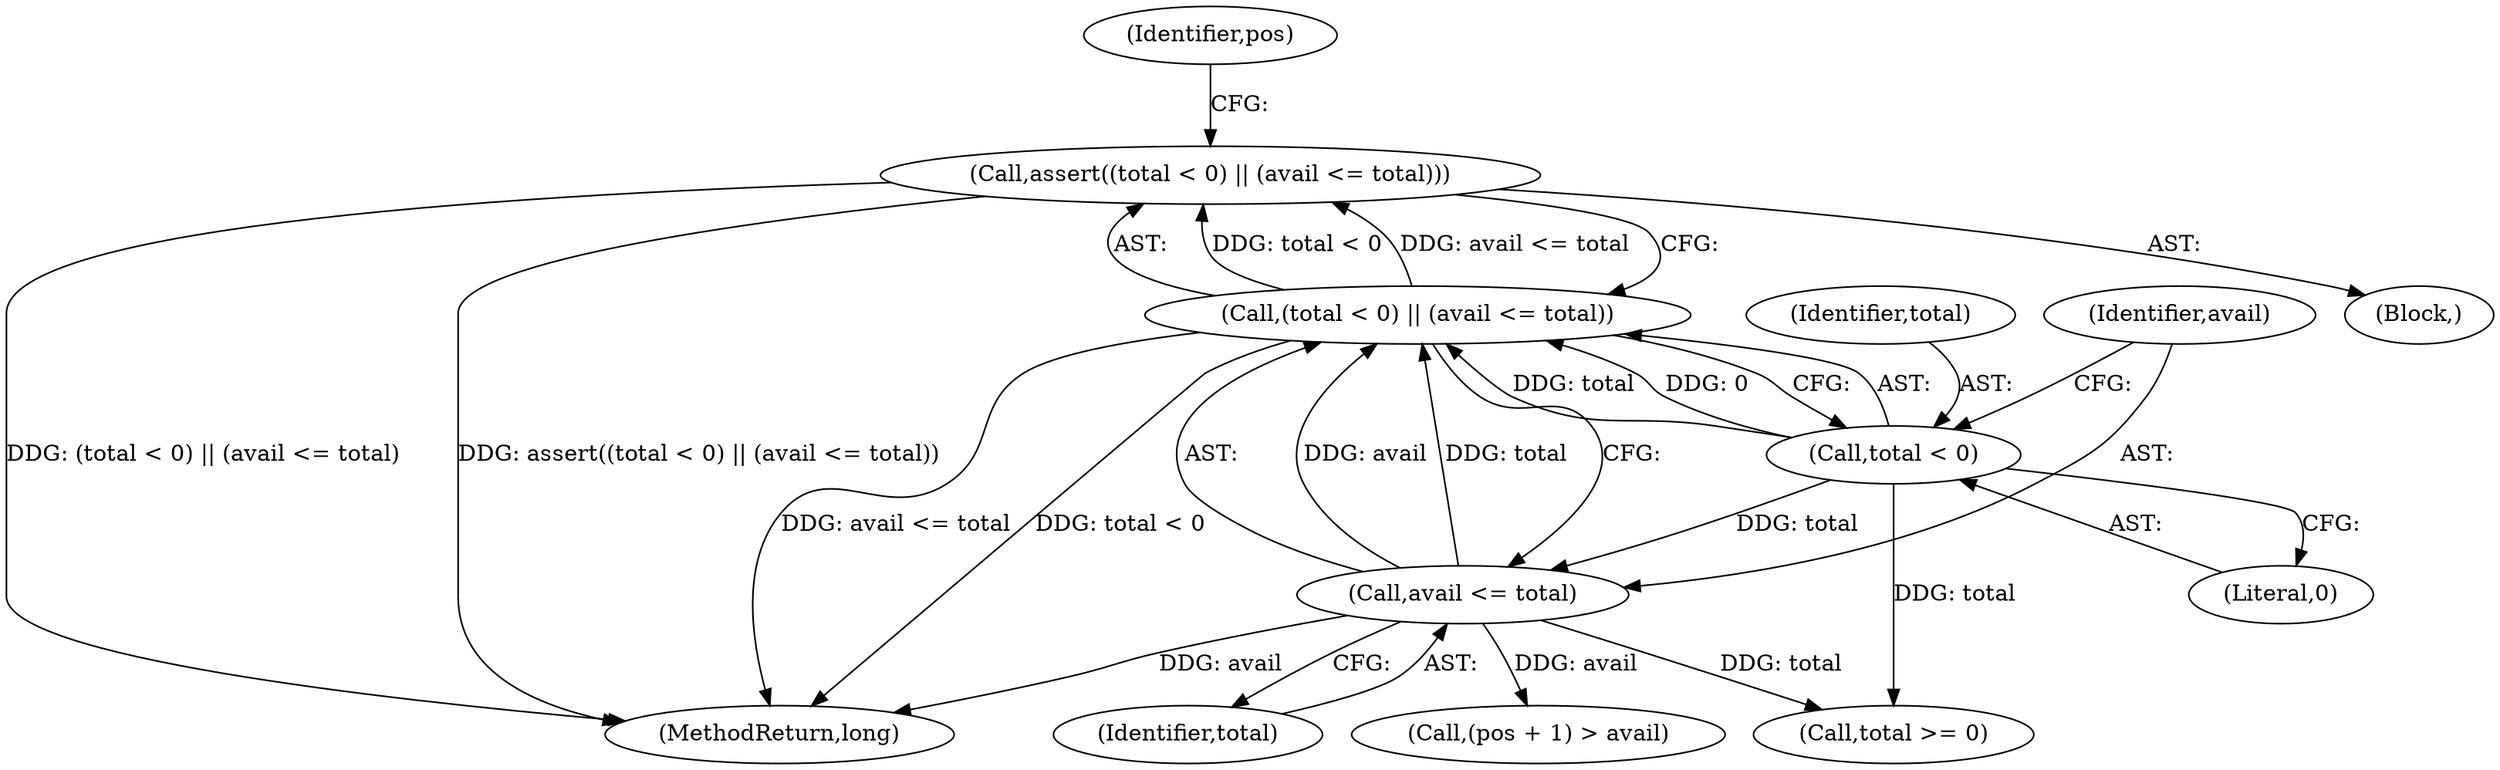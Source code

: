digraph "0_Android_cc274e2abe8b2a6698a5c47d8aa4bb45f1f9538d_24@API" {
"1000171" [label="(Call,assert((total < 0) || (avail <= total)))"];
"1000172" [label="(Call,(total < 0) || (avail <= total))"];
"1000173" [label="(Call,total < 0)"];
"1000176" [label="(Call,avail <= total)"];
"1000175" [label="(Literal,0)"];
"1000180" [label="(Identifier,pos)"];
"1000669" [label="(MethodReturn,long)"];
"1000178" [label="(Identifier,total)"];
"1000174" [label="(Identifier,total)"];
"1000173" [label="(Call,total < 0)"];
"1000171" [label="(Call,assert((total < 0) || (avail <= total)))"];
"1000177" [label="(Identifier,avail)"];
"1000188" [label="(Call,total >= 0)"];
"1000221" [label="(Call,(pos + 1) > avail)"];
"1000176" [label="(Call,avail <= total)"];
"1000172" [label="(Call,(total < 0) || (avail <= total))"];
"1000143" [label="(Block,)"];
"1000171" -> "1000143"  [label="AST: "];
"1000171" -> "1000172"  [label="CFG: "];
"1000172" -> "1000171"  [label="AST: "];
"1000180" -> "1000171"  [label="CFG: "];
"1000171" -> "1000669"  [label="DDG: (total < 0) || (avail <= total)"];
"1000171" -> "1000669"  [label="DDG: assert((total < 0) || (avail <= total))"];
"1000172" -> "1000171"  [label="DDG: total < 0"];
"1000172" -> "1000171"  [label="DDG: avail <= total"];
"1000172" -> "1000173"  [label="CFG: "];
"1000172" -> "1000176"  [label="CFG: "];
"1000173" -> "1000172"  [label="AST: "];
"1000176" -> "1000172"  [label="AST: "];
"1000172" -> "1000669"  [label="DDG: avail <= total"];
"1000172" -> "1000669"  [label="DDG: total < 0"];
"1000173" -> "1000172"  [label="DDG: total"];
"1000173" -> "1000172"  [label="DDG: 0"];
"1000176" -> "1000172"  [label="DDG: avail"];
"1000176" -> "1000172"  [label="DDG: total"];
"1000173" -> "1000175"  [label="CFG: "];
"1000174" -> "1000173"  [label="AST: "];
"1000175" -> "1000173"  [label="AST: "];
"1000177" -> "1000173"  [label="CFG: "];
"1000173" -> "1000176"  [label="DDG: total"];
"1000173" -> "1000188"  [label="DDG: total"];
"1000176" -> "1000178"  [label="CFG: "];
"1000177" -> "1000176"  [label="AST: "];
"1000178" -> "1000176"  [label="AST: "];
"1000176" -> "1000669"  [label="DDG: avail"];
"1000176" -> "1000188"  [label="DDG: total"];
"1000176" -> "1000221"  [label="DDG: avail"];
}
